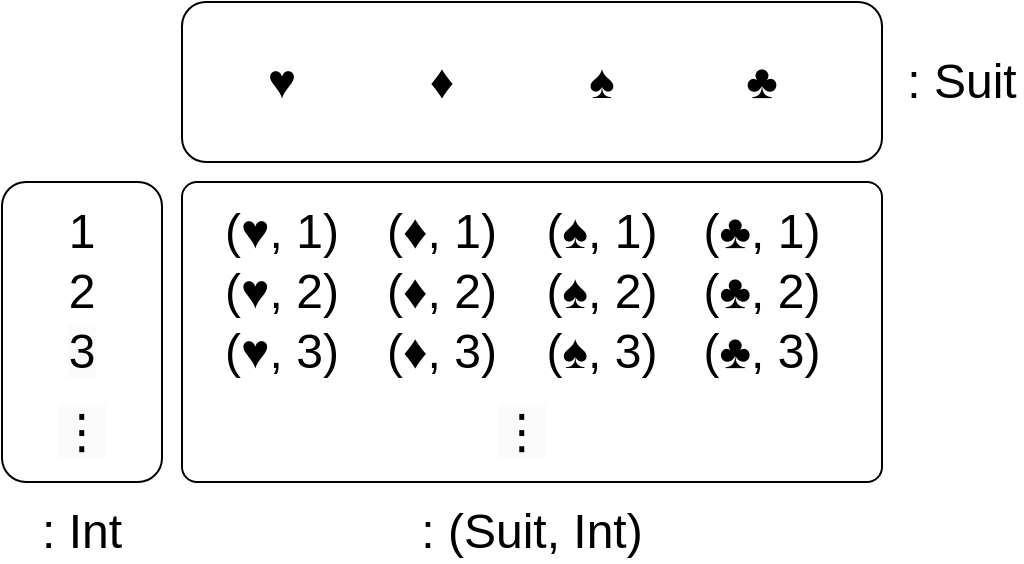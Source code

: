 <mxfile version="22.0.3" type="device">
  <diagram name="第 1 页" id="PUIvxS52mMbsvCh7b0W6">
    <mxGraphModel dx="1026" dy="658" grid="1" gridSize="10" guides="1" tooltips="1" connect="1" arrows="1" fold="1" page="1" pageScale="1" pageWidth="827" pageHeight="1169" math="0" shadow="0">
      <root>
        <mxCell id="0" />
        <mxCell id="1" parent="0" />
        <mxCell id="_V6ixGNHPL5zndSTNIyI-1" value="" style="rounded=1;whiteSpace=wrap;html=1;" vertex="1" parent="1">
          <mxGeometry x="90" width="350" height="80" as="geometry" />
        </mxCell>
        <mxCell id="_V6ixGNHPL5zndSTNIyI-2" value="" style="rounded=1;whiteSpace=wrap;html=1;" vertex="1" parent="1">
          <mxGeometry y="90" width="80" height="150" as="geometry" />
        </mxCell>
        <mxCell id="_V6ixGNHPL5zndSTNIyI-3" value="" style="rounded=1;whiteSpace=wrap;html=1;arcSize=5;" vertex="1" parent="1">
          <mxGeometry x="90" y="90" width="350" height="150" as="geometry" />
        </mxCell>
        <mxCell id="_V6ixGNHPL5zndSTNIyI-4" value="♥️" style="text;html=1;strokeColor=none;fillColor=none;align=center;verticalAlign=middle;whiteSpace=wrap;rounded=0;fontSize=24;" vertex="1" parent="1">
          <mxGeometry x="120" y="25" width="40" height="30" as="geometry" />
        </mxCell>
        <mxCell id="_V6ixGNHPL5zndSTNIyI-5" value="♦️" style="text;html=1;strokeColor=none;fillColor=none;align=center;verticalAlign=middle;whiteSpace=wrap;rounded=0;fontSize=24;" vertex="1" parent="1">
          <mxGeometry x="200" y="25" width="40" height="30" as="geometry" />
        </mxCell>
        <mxCell id="_V6ixGNHPL5zndSTNIyI-6" value="♠️" style="text;html=1;strokeColor=none;fillColor=none;align=center;verticalAlign=middle;whiteSpace=wrap;rounded=0;fontSize=24;" vertex="1" parent="1">
          <mxGeometry x="280" y="25" width="40" height="30" as="geometry" />
        </mxCell>
        <mxCell id="_V6ixGNHPL5zndSTNIyI-7" value="♣️" style="text;html=1;strokeColor=none;fillColor=none;align=center;verticalAlign=middle;whiteSpace=wrap;rounded=0;fontSize=24;" vertex="1" parent="1">
          <mxGeometry x="360" y="25" width="40" height="30" as="geometry" />
        </mxCell>
        <mxCell id="_V6ixGNHPL5zndSTNIyI-8" value="1" style="text;html=1;strokeColor=none;fillColor=none;align=center;verticalAlign=middle;whiteSpace=wrap;rounded=0;fontSize=24;" vertex="1" parent="1">
          <mxGeometry x="10" y="100" width="60" height="30" as="geometry" />
        </mxCell>
        <mxCell id="_V6ixGNHPL5zndSTNIyI-9" value="2" style="text;html=1;strokeColor=none;fillColor=none;align=center;verticalAlign=middle;whiteSpace=wrap;rounded=0;fontSize=24;" vertex="1" parent="1">
          <mxGeometry x="10" y="130" width="60" height="30" as="geometry" />
        </mxCell>
        <mxCell id="_V6ixGNHPL5zndSTNIyI-10" value="&lt;meta charset=&quot;utf-8&quot; style=&quot;font-size: 24px;&quot;&gt;&lt;span style=&quot;color: rgb(0, 0, 0); font-family: Helvetica; font-size: 24px; font-style: normal; font-variant-ligatures: normal; font-variant-caps: normal; font-weight: 400; letter-spacing: normal; orphans: 2; text-align: center; text-indent: 0px; text-transform: none; widows: 2; word-spacing: 0px; -webkit-text-stroke-width: 0px; background-color: rgb(251, 251, 251); text-decoration-thickness: initial; text-decoration-style: initial; text-decoration-color: initial; float: none; display: inline !important;&quot;&gt;3&lt;/span&gt;" style="text;html=1;strokeColor=none;fillColor=none;align=center;verticalAlign=middle;whiteSpace=wrap;rounded=0;fontSize=24;" vertex="1" parent="1">
          <mxGeometry x="10" y="160" width="60" height="30" as="geometry" />
        </mxCell>
        <mxCell id="_V6ixGNHPL5zndSTNIyI-11" value="&lt;span style=&quot;color: rgb(0, 0, 0); font-family: Helvetica; font-size: 24px; font-style: normal; font-variant-ligatures: normal; font-variant-caps: normal; font-weight: 400; letter-spacing: normal; orphans: 2; text-align: center; text-indent: 0px; text-transform: none; widows: 2; word-spacing: 0px; -webkit-text-stroke-width: 0px; background-color: rgb(251, 251, 251); text-decoration-thickness: initial; text-decoration-style: initial; text-decoration-color: initial; float: none; display: inline !important;&quot;&gt;⋮&lt;/span&gt;" style="text;html=1;strokeColor=none;fillColor=none;align=center;verticalAlign=middle;whiteSpace=wrap;rounded=0;fontSize=24;" vertex="1" parent="1">
          <mxGeometry x="10" y="200" width="60" height="30" as="geometry" />
        </mxCell>
        <mxCell id="_V6ixGNHPL5zndSTNIyI-12" value="(♥️, 1)" style="text;html=1;strokeColor=none;fillColor=none;align=center;verticalAlign=middle;whiteSpace=wrap;rounded=0;fontSize=24;" vertex="1" parent="1">
          <mxGeometry x="100" y="100" width="80" height="30" as="geometry" />
        </mxCell>
        <mxCell id="_V6ixGNHPL5zndSTNIyI-30" value="(♥️, 2)" style="text;html=1;strokeColor=none;fillColor=none;align=center;verticalAlign=middle;whiteSpace=wrap;rounded=0;fontSize=24;" vertex="1" parent="1">
          <mxGeometry x="100" y="130" width="80" height="30" as="geometry" />
        </mxCell>
        <mxCell id="_V6ixGNHPL5zndSTNIyI-31" value="(♥️, 3)" style="text;html=1;strokeColor=none;fillColor=none;align=center;verticalAlign=middle;whiteSpace=wrap;rounded=0;fontSize=24;" vertex="1" parent="1">
          <mxGeometry x="100" y="160" width="80" height="30" as="geometry" />
        </mxCell>
        <mxCell id="_V6ixGNHPL5zndSTNIyI-32" value="(♦️, 1)" style="text;html=1;strokeColor=none;fillColor=none;align=center;verticalAlign=middle;whiteSpace=wrap;rounded=0;fontSize=24;" vertex="1" parent="1">
          <mxGeometry x="180" y="100" width="80" height="30" as="geometry" />
        </mxCell>
        <mxCell id="_V6ixGNHPL5zndSTNIyI-33" value="(♦️, 2)" style="text;html=1;strokeColor=none;fillColor=none;align=center;verticalAlign=middle;whiteSpace=wrap;rounded=0;fontSize=24;" vertex="1" parent="1">
          <mxGeometry x="180" y="130" width="80" height="30" as="geometry" />
        </mxCell>
        <mxCell id="_V6ixGNHPL5zndSTNIyI-34" value="(♦️, 3)" style="text;html=1;strokeColor=none;fillColor=none;align=center;verticalAlign=middle;whiteSpace=wrap;rounded=0;fontSize=24;" vertex="1" parent="1">
          <mxGeometry x="180" y="160" width="80" height="30" as="geometry" />
        </mxCell>
        <mxCell id="_V6ixGNHPL5zndSTNIyI-35" value="(♠️, 1)" style="text;html=1;strokeColor=none;fillColor=none;align=center;verticalAlign=middle;whiteSpace=wrap;rounded=0;fontSize=24;" vertex="1" parent="1">
          <mxGeometry x="260" y="100" width="80" height="30" as="geometry" />
        </mxCell>
        <mxCell id="_V6ixGNHPL5zndSTNIyI-36" value="(♠️, 2)" style="text;html=1;strokeColor=none;fillColor=none;align=center;verticalAlign=middle;whiteSpace=wrap;rounded=0;fontSize=24;" vertex="1" parent="1">
          <mxGeometry x="260" y="130" width="80" height="30" as="geometry" />
        </mxCell>
        <mxCell id="_V6ixGNHPL5zndSTNIyI-37" value="(♠️, 3)" style="text;html=1;strokeColor=none;fillColor=none;align=center;verticalAlign=middle;whiteSpace=wrap;rounded=0;fontSize=24;" vertex="1" parent="1">
          <mxGeometry x="260" y="160" width="80" height="30" as="geometry" />
        </mxCell>
        <mxCell id="_V6ixGNHPL5zndSTNIyI-38" value="(♣️, 1)" style="text;html=1;strokeColor=none;fillColor=none;align=center;verticalAlign=middle;whiteSpace=wrap;rounded=0;fontSize=24;" vertex="1" parent="1">
          <mxGeometry x="340" y="100" width="80" height="30" as="geometry" />
        </mxCell>
        <mxCell id="_V6ixGNHPL5zndSTNIyI-39" value="(♣️, 2)" style="text;html=1;strokeColor=none;fillColor=none;align=center;verticalAlign=middle;whiteSpace=wrap;rounded=0;fontSize=24;" vertex="1" parent="1">
          <mxGeometry x="340" y="130" width="80" height="30" as="geometry" />
        </mxCell>
        <mxCell id="_V6ixGNHPL5zndSTNIyI-40" value="(♣️, 3)" style="text;html=1;strokeColor=none;fillColor=none;align=center;verticalAlign=middle;whiteSpace=wrap;rounded=0;fontSize=24;" vertex="1" parent="1">
          <mxGeometry x="340" y="160" width="80" height="30" as="geometry" />
        </mxCell>
        <mxCell id="_V6ixGNHPL5zndSTNIyI-42" value="&lt;span style=&quot;color: rgb(0, 0, 0); font-family: Helvetica; font-size: 24px; font-style: normal; font-variant-ligatures: normal; font-variant-caps: normal; font-weight: 400; letter-spacing: normal; orphans: 2; text-align: center; text-indent: 0px; text-transform: none; widows: 2; word-spacing: 0px; -webkit-text-stroke-width: 0px; background-color: rgb(251, 251, 251); text-decoration-thickness: initial; text-decoration-style: initial; text-decoration-color: initial; float: none; display: inline !important;&quot;&gt;⋮&lt;/span&gt;" style="text;html=1;strokeColor=none;fillColor=none;align=center;verticalAlign=middle;whiteSpace=wrap;rounded=0;fontSize=24;" vertex="1" parent="1">
          <mxGeometry x="230" y="200" width="60" height="30" as="geometry" />
        </mxCell>
        <mxCell id="_V6ixGNHPL5zndSTNIyI-43" value="&lt;font style=&quot;font-size: 24px;&quot;&gt;: Int&lt;/font&gt;" style="text;html=1;strokeColor=none;fillColor=none;align=center;verticalAlign=middle;whiteSpace=wrap;rounded=0;" vertex="1" parent="1">
          <mxGeometry x="10" y="250" width="60" height="30" as="geometry" />
        </mxCell>
        <mxCell id="_V6ixGNHPL5zndSTNIyI-45" value="&lt;font style=&quot;font-size: 24px;&quot;&gt;: Suit&lt;/font&gt;" style="text;html=1;strokeColor=none;fillColor=none;align=center;verticalAlign=middle;whiteSpace=wrap;rounded=0;" vertex="1" parent="1">
          <mxGeometry x="450" y="25" width="60" height="30" as="geometry" />
        </mxCell>
        <mxCell id="_V6ixGNHPL5zndSTNIyI-46" value="&lt;font style=&quot;font-size: 24px;&quot;&gt;: (Suit, Int)&lt;/font&gt;" style="text;html=1;strokeColor=none;fillColor=none;align=center;verticalAlign=middle;whiteSpace=wrap;rounded=0;" vertex="1" parent="1">
          <mxGeometry x="205" y="250" width="120" height="30" as="geometry" />
        </mxCell>
      </root>
    </mxGraphModel>
  </diagram>
</mxfile>
